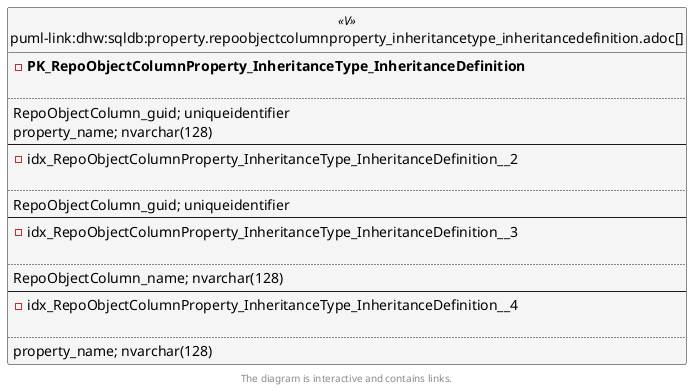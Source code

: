 @startuml
left to right direction
'top to bottom direction
hide circle
'avoide "." issues:
set namespaceSeparator none


skinparam class {
  BackgroundColor White
  BackgroundColor<<FN>> Yellow
  BackgroundColor<<FS>> Yellow
  BackgroundColor<<FT>> LightGray
  BackgroundColor<<IF>> Yellow
  BackgroundColor<<IS>> Yellow
  BackgroundColor<<P>> Aqua
  BackgroundColor<<PC>> Aqua
  BackgroundColor<<SN>> Yellow
  BackgroundColor<<SO>> SlateBlue
  BackgroundColor<<TF>> LightGray
  BackgroundColor<<TR>> Tomato
  BackgroundColor<<U>> White
  BackgroundColor<<V>> WhiteSmoke
  BackgroundColor<<X>> Aqua
  BackgroundColor<<external>> AliceBlue
}


entity "puml-link:dhw:sqldb:property.repoobjectcolumnproperty_inheritancetype_inheritancedefinition.adoc[]" as property.RepoObjectColumnProperty_InheritanceType_InheritanceDefinition << V >> {
- **PK_RepoObjectColumnProperty_InheritanceType_InheritanceDefinition**

..
RepoObjectColumn_guid; uniqueidentifier
property_name; nvarchar(128)
--
- idx_RepoObjectColumnProperty_InheritanceType_InheritanceDefinition__2

..
RepoObjectColumn_guid; uniqueidentifier
--
- idx_RepoObjectColumnProperty_InheritanceType_InheritanceDefinition__3

..
RepoObjectColumn_name; nvarchar(128)
--
- idx_RepoObjectColumnProperty_InheritanceType_InheritanceDefinition__4

..
property_name; nvarchar(128)
}

footer The diagram is interactive and contains links.
@enduml

